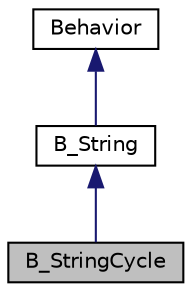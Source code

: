 digraph "B_StringCycle"
{
  edge [fontname="Helvetica",fontsize="10",labelfontname="Helvetica",labelfontsize="10"];
  node [fontname="Helvetica",fontsize="10",shape=record];
  Node3 [label="B_StringCycle",height=0.2,width=0.4,color="black", fillcolor="grey75", style="filled", fontcolor="black"];
  Node4 -> Node3 [dir="back",color="midnightblue",fontsize="10",style="solid",fontname="Helvetica"];
  Node4 [label="B_String",height=0.2,width=0.4,color="black", fillcolor="white", style="filled",URL="$class_b___string.html"];
  Node5 -> Node4 [dir="back",color="midnightblue",fontsize="10",style="solid",fontname="Helvetica"];
  Node5 [label="Behavior",height=0.2,width=0.4,color="black", fillcolor="white", style="filled",URL="$class_behavior.html"];
}
